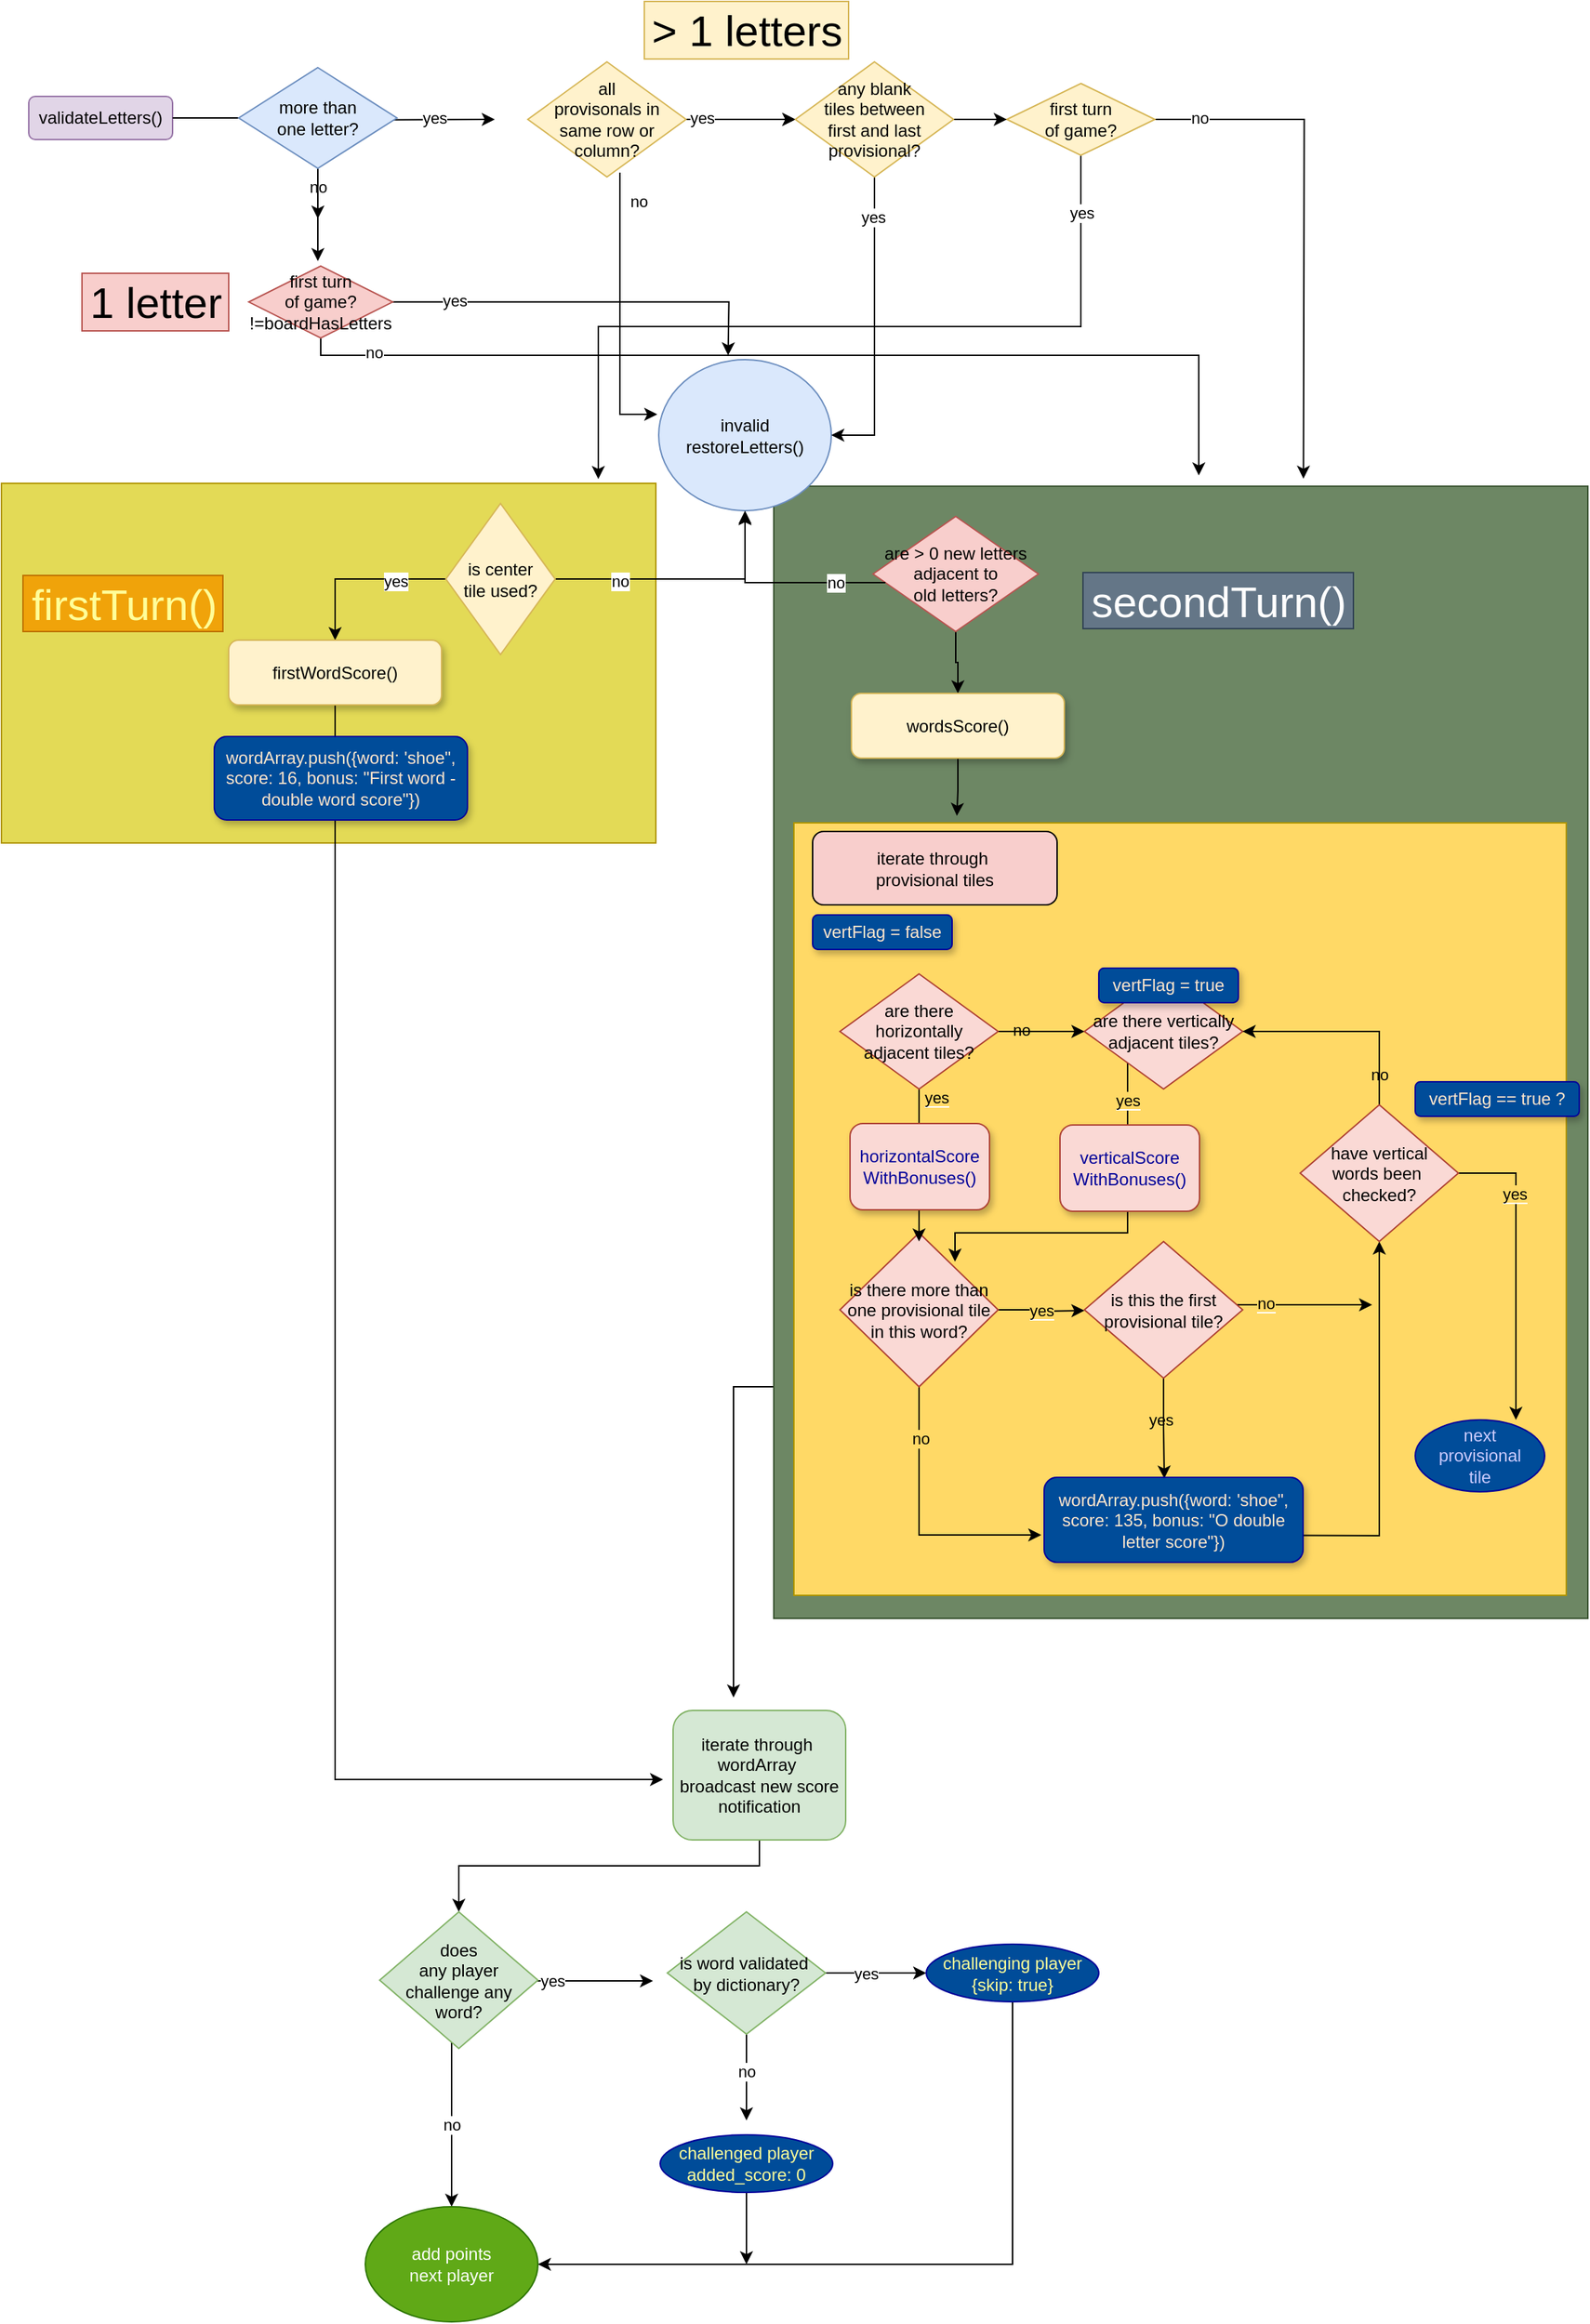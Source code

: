 <mxfile version="14.5.3" type="github">
  <diagram id="KmPHyXRd9AAnZFTOhBj1" name="Page-1">
    <mxGraphModel dx="1366" dy="1601" grid="0" gridSize="10" guides="0" tooltips="1" connect="1" arrows="1" fold="1" page="1" pageScale="1" pageWidth="690" pageHeight="980" math="0" shadow="0">
      <root>
        <mxCell id="0" />
        <mxCell id="1" parent="0" />
        <mxCell id="iAa0ijknWMUfrmJ30W93-124" style="edgeStyle=orthogonalEdgeStyle;rounded=0;orthogonalLoop=1;jettySize=auto;html=1;endArrow=classic;endFill=1;fillColor=#00FFFF;gradientColor=#9933FF;fontColor=#000099;" parent="1" source="_AxOFC-AINdAkmEs332U-23" edge="1">
          <mxGeometry relative="1" as="geometry">
            <Array as="points">
              <mxPoint x="418" y="635" />
            </Array>
            <mxPoint x="418" y="851" as="targetPoint" />
          </mxGeometry>
        </mxCell>
        <mxCell id="cBUCQeLag9bt-TqTQDcO-5" value="" style="rounded=0;whiteSpace=wrap;html=1;strokeColor=#3A5431;fontColor=#ffffff;fillColor=#6d8764;" parent="1" vertex="1">
          <mxGeometry x="446" y="9" width="566" height="787" as="geometry" />
        </mxCell>
        <mxCell id="cBUCQeLag9bt-TqTQDcO-6" value="secondTurn()" style="text;html=1;resizable=0;autosize=1;align=center;verticalAlign=middle;points=[];fillColor=#647687;strokeColor=#314354;rounded=0;fontColor=#ffffff;fontSize=30;" parent="1" vertex="1">
          <mxGeometry x="661" y="69" width="188" height="39" as="geometry" />
        </mxCell>
        <mxCell id="cBUCQeLag9bt-TqTQDcO-2" value="" style="rounded=0;whiteSpace=wrap;html=1;strokeColor=#B09500;fontColor=#ffffff;fillColor=#E3DA56;" parent="1" vertex="1">
          <mxGeometry x="-91" y="7" width="455" height="250" as="geometry" />
        </mxCell>
        <mxCell id="_AxOFC-AINdAkmEs332U-23" value="" style="whiteSpace=wrap;html=1;aspect=fixed;strokeColor=#B09500;fontColor=#ffffff;fillColor=#FFD966;glass=0;" parent="1" vertex="1">
          <mxGeometry x="460" y="243" width="537" height="537" as="geometry" />
        </mxCell>
        <mxCell id="SoHk7hT5f_enM3RVXxlu-15" value="invalid&lt;br&gt;restoreLetters()" style="ellipse;whiteSpace=wrap;html=1;fillColor=#dae8fc;strokeColor=#6c8ebf;" parent="1" vertex="1">
          <mxGeometry x="366" y="-79" width="120" height="105" as="geometry" />
        </mxCell>
        <mxCell id="j5gP4k0hpm-259DDC6v4-30" style="edgeStyle=orthogonalEdgeStyle;rounded=0;orthogonalLoop=1;jettySize=auto;html=1;" parent="1" source="SoHk7hT5f_enM3RVXxlu-22" edge="1">
          <mxGeometry relative="1" as="geometry">
            <mxPoint x="814.25" y="3.762" as="targetPoint" />
          </mxGeometry>
        </mxCell>
        <mxCell id="j5gP4k0hpm-259DDC6v4-33" value="no" style="edgeLabel;html=1;align=center;verticalAlign=middle;resizable=0;points=[];" parent="j5gP4k0hpm-259DDC6v4-30" vertex="1" connectable="0">
          <mxGeometry x="-0.826" y="1" relative="1" as="geometry">
            <mxPoint as="offset" />
          </mxGeometry>
        </mxCell>
        <mxCell id="j5gP4k0hpm-259DDC6v4-31" style="edgeStyle=orthogonalEdgeStyle;rounded=0;orthogonalLoop=1;jettySize=auto;html=1;" parent="1" source="SoHk7hT5f_enM3RVXxlu-22" edge="1">
          <mxGeometry relative="1" as="geometry">
            <mxPoint x="324" y="4" as="targetPoint" />
            <Array as="points">
              <mxPoint x="660" y="-102" />
              <mxPoint x="324" y="-102" />
            </Array>
          </mxGeometry>
        </mxCell>
        <mxCell id="j5gP4k0hpm-259DDC6v4-32" value="yes" style="edgeLabel;html=1;align=center;verticalAlign=middle;resizable=0;points=[];" parent="j5gP4k0hpm-259DDC6v4-31" vertex="1" connectable="0">
          <mxGeometry x="-0.858" relative="1" as="geometry">
            <mxPoint as="offset" />
          </mxGeometry>
        </mxCell>
        <mxCell id="SoHk7hT5f_enM3RVXxlu-22" value="first turn&lt;br&gt;of game?" style="rhombus;whiteSpace=wrap;html=1;fillColor=#fff2cc;strokeColor=#d6b656;" parent="1" vertex="1">
          <mxGeometry x="608" y="-271" width="103" height="50" as="geometry" />
        </mxCell>
        <mxCell id="j5gP4k0hpm-259DDC6v4-18" style="edgeStyle=orthogonalEdgeStyle;rounded=0;orthogonalLoop=1;jettySize=auto;html=1;entryX=0.5;entryY=0;entryDx=0;entryDy=0;" parent="1" source="SoHk7hT5f_enM3RVXxlu-11" target="iAa0ijknWMUfrmJ30W93-70" edge="1">
          <mxGeometry relative="1" as="geometry" />
        </mxCell>
        <mxCell id="j5gP4k0hpm-259DDC6v4-19" value="yes" style="edgeLabel;html=1;align=center;verticalAlign=middle;resizable=0;points=[];" parent="j5gP4k0hpm-259DDC6v4-18" vertex="1" connectable="0">
          <mxGeometry x="-0.407" y="1" relative="1" as="geometry">
            <mxPoint as="offset" />
          </mxGeometry>
        </mxCell>
        <mxCell id="ICgtY_3QxGC1QZAp6QRd-5" style="edgeStyle=orthogonalEdgeStyle;rounded=0;orthogonalLoop=1;jettySize=auto;html=1;" parent="1" source="SoHk7hT5f_enM3RVXxlu-11" edge="1">
          <mxGeometry relative="1" as="geometry">
            <mxPoint x="426" y="27" as="targetPoint" />
            <Array as="points">
              <mxPoint x="426" y="74" />
            </Array>
          </mxGeometry>
        </mxCell>
        <mxCell id="ICgtY_3QxGC1QZAp6QRd-7" value="no" style="edgeLabel;html=1;align=center;verticalAlign=middle;resizable=0;points=[];" parent="ICgtY_3QxGC1QZAp6QRd-5" vertex="1" connectable="0">
          <mxGeometry x="-0.493" y="-1" relative="1" as="geometry">
            <mxPoint as="offset" />
          </mxGeometry>
        </mxCell>
        <mxCell id="SoHk7hT5f_enM3RVXxlu-11" value="is center &lt;br&gt;tile used?" style="rhombus;whiteSpace=wrap;html=1;fillColor=#fff2cc;strokeColor=#d6b656;" parent="1" vertex="1">
          <mxGeometry x="218" y="21" width="76" height="105" as="geometry" />
        </mxCell>
        <mxCell id="ICgtY_3QxGC1QZAp6QRd-18" style="edgeStyle=orthogonalEdgeStyle;rounded=0;orthogonalLoop=1;jettySize=auto;html=1;entryX=0.5;entryY=0;entryDx=0;entryDy=0;" parent="1" source="SoHk7hT5f_enM3RVXxlu-38" target="ICgtY_3QxGC1QZAp6QRd-16" edge="1">
          <mxGeometry relative="1" as="geometry" />
        </mxCell>
        <mxCell id="SoHk7hT5f_enM3RVXxlu-38" value="are &amp;gt; 0 new letters&lt;br&gt;adjacent to &lt;br&gt;old letters?" style="rhombus;whiteSpace=wrap;html=1;fillColor=#f8cecc;strokeColor=#b85450;" parent="1" vertex="1">
          <mxGeometry x="515" y="30" width="115" height="80" as="geometry" />
        </mxCell>
        <mxCell id="_AxOFC-AINdAkmEs332U-11" value="iterate through&amp;nbsp;&lt;br&gt;provisional tiles" style="rounded=1;whiteSpace=wrap;html=1;fillColor=#f8cecc;" parent="1" vertex="1">
          <mxGeometry x="473" y="249" width="170" height="51" as="geometry" />
        </mxCell>
        <mxCell id="ICgtY_3QxGC1QZAp6QRd-20" style="edgeStyle=orthogonalEdgeStyle;rounded=0;orthogonalLoop=1;jettySize=auto;html=1;" parent="1" source="_AxOFC-AINdAkmEs332U-12" target="iAa0ijknWMUfrmJ30W93-44" edge="1">
          <mxGeometry relative="1" as="geometry">
            <Array as="points">
              <mxPoint x="436" y="968" />
              <mxPoint x="227" y="968" />
            </Array>
          </mxGeometry>
        </mxCell>
        <mxCell id="_AxOFC-AINdAkmEs332U-12" value="iterate through&amp;nbsp;&lt;br&gt;wordArray&amp;nbsp;&lt;br&gt;broadcast new score notification" style="rounded=1;whiteSpace=wrap;html=1;fillColor=#d5e8d4;strokeColor=#82b366;" parent="1" vertex="1">
          <mxGeometry x="376" y="860" width="120" height="90" as="geometry" />
        </mxCell>
        <mxCell id="_AxOFC-AINdAkmEs332U-16" value="&lt;span style=&quot;background-color: rgb(255 , 217 , 102)&quot;&gt;yes&lt;/span&gt;" style="edgeStyle=orthogonalEdgeStyle;rounded=0;orthogonalLoop=1;jettySize=auto;html=1;startArrow=none;startFill=0;endArrow=classic;endFill=1;" parent="1" source="_AxOFC-AINdAkmEs332U-14" edge="1">
          <mxGeometry relative="1" as="geometry">
            <mxPoint x="662" y="582" as="targetPoint" />
          </mxGeometry>
        </mxCell>
        <mxCell id="_AxOFC-AINdAkmEs332U-19" style="edgeStyle=orthogonalEdgeStyle;rounded=0;orthogonalLoop=1;jettySize=auto;html=1;exitX=0.5;exitY=1;exitDx=0;exitDy=0;startArrow=none;startFill=0;endArrow=classic;endFill=1;entryX=0;entryY=0.5;entryDx=0;entryDy=0;" parent="1" source="_AxOFC-AINdAkmEs332U-14" edge="1">
          <mxGeometry relative="1" as="geometry">
            <mxPoint x="632" y="738" as="targetPoint" />
            <Array as="points">
              <mxPoint x="547" y="738" />
            </Array>
          </mxGeometry>
        </mxCell>
        <mxCell id="_AxOFC-AINdAkmEs332U-20" value="no" style="edgeLabel;html=1;align=center;verticalAlign=middle;resizable=0;points=[];labelBackgroundColor=#FFD966;" parent="_AxOFC-AINdAkmEs332U-19" vertex="1" connectable="0">
          <mxGeometry x="-0.843" y="1" relative="1" as="geometry">
            <mxPoint y="21" as="offset" />
          </mxGeometry>
        </mxCell>
        <mxCell id="_AxOFC-AINdAkmEs332U-14" value="is there more than one provisional tile in this word?" style="rhombus;whiteSpace=wrap;html=1;fillColor=#fad9d5;strokeColor=#ae4132;" parent="1" vertex="1">
          <mxGeometry x="492" y="528" width="110" height="107" as="geometry" />
        </mxCell>
        <mxCell id="iAa0ijknWMUfrmJ30W93-24" style="edgeStyle=orthogonalEdgeStyle;rounded=0;orthogonalLoop=1;jettySize=auto;html=1;" parent="1" source="_AxOFC-AINdAkmEs332U-15" edge="1">
          <mxGeometry relative="1" as="geometry">
            <mxPoint x="862" y="578" as="targetPoint" />
            <Array as="points">
              <mxPoint x="812" y="578" />
              <mxPoint x="812" y="578" />
            </Array>
          </mxGeometry>
        </mxCell>
        <mxCell id="iAa0ijknWMUfrmJ30W93-25" value="&lt;span style=&quot;background-color: rgb(255 , 217 , 102)&quot;&gt;no&lt;/span&gt;" style="edgeLabel;html=1;align=center;verticalAlign=middle;resizable=0;points=[];" parent="iAa0ijknWMUfrmJ30W93-24" vertex="1" connectable="0">
          <mxGeometry x="-0.584" y="2" relative="1" as="geometry">
            <mxPoint y="1" as="offset" />
          </mxGeometry>
        </mxCell>
        <mxCell id="iAa0ijknWMUfrmJ30W93-82" style="edgeStyle=orthogonalEdgeStyle;rounded=0;orthogonalLoop=1;jettySize=auto;html=1;entryX=0.464;entryY=0.013;entryDx=0;entryDy=0;entryPerimeter=0;endArrow=classic;endFill=1;fillColor=#00FFFF;gradientColor=#9933FF;" parent="1" source="_AxOFC-AINdAkmEs332U-15" target="iAa0ijknWMUfrmJ30W93-81" edge="1">
          <mxGeometry relative="1" as="geometry" />
        </mxCell>
        <mxCell id="iAa0ijknWMUfrmJ30W93-83" value="&lt;span style=&quot;&quot;&gt;yes&lt;/span&gt;" style="edgeLabel;html=1;align=center;verticalAlign=middle;resizable=0;points=[];labelBackgroundColor=none;" parent="iAa0ijknWMUfrmJ30W93-82" vertex="1" connectable="0">
          <mxGeometry x="-0.153" y="-2" relative="1" as="geometry">
            <mxPoint y="-1" as="offset" />
          </mxGeometry>
        </mxCell>
        <mxCell id="_AxOFC-AINdAkmEs332U-15" value="is this the first provisional tile?" style="rhombus;whiteSpace=wrap;html=1;fillColor=#fad9d5;strokeColor=#ae4132;" parent="1" vertex="1">
          <mxGeometry x="662" y="534" width="110" height="95" as="geometry" />
        </mxCell>
        <mxCell id="iAa0ijknWMUfrmJ30W93-33" style="edgeStyle=orthogonalEdgeStyle;rounded=0;orthogonalLoop=1;jettySize=auto;html=1;endArrow=classic;endFill=1;" parent="1" target="iAa0ijknWMUfrmJ30W93-26" edge="1">
          <mxGeometry relative="1" as="geometry">
            <mxPoint x="752" y="738" as="sourcePoint" />
          </mxGeometry>
        </mxCell>
        <mxCell id="iAa0ijknWMUfrmJ30W93-11" value="&lt;span style=&quot;background-color: rgb(255 , 217 , 102)&quot;&gt;yes&lt;/span&gt;" style="edgeStyle=orthogonalEdgeStyle;rounded=0;orthogonalLoop=1;jettySize=auto;html=1;entryX=0.5;entryY=0;entryDx=0;entryDy=0;" parent="1" edge="1">
          <mxGeometry x="-0.212" y="12" relative="1" as="geometry">
            <mxPoint x="520" y="395.998" as="sourcePoint" />
            <mxPoint x="547" y="534" as="targetPoint" />
            <Array as="points">
              <mxPoint x="547" y="396" />
            </Array>
            <mxPoint as="offset" />
          </mxGeometry>
        </mxCell>
        <mxCell id="iAa0ijknWMUfrmJ30W93-13" style="edgeStyle=orthogonalEdgeStyle;rounded=0;orthogonalLoop=1;jettySize=auto;html=1;entryX=0;entryY=0.5;entryDx=0;entryDy=0;" parent="1" source="iAa0ijknWMUfrmJ30W93-10" target="iAa0ijknWMUfrmJ30W93-12" edge="1">
          <mxGeometry relative="1" as="geometry" />
        </mxCell>
        <mxCell id="iAa0ijknWMUfrmJ30W93-14" value="&lt;span style=&quot;&quot;&gt;no&lt;/span&gt;" style="edgeLabel;html=1;align=center;verticalAlign=middle;resizable=0;points=[];labelBackgroundColor=none;" parent="iAa0ijknWMUfrmJ30W93-13" vertex="1" connectable="0">
          <mxGeometry x="-0.467" y="1" relative="1" as="geometry">
            <mxPoint as="offset" />
          </mxGeometry>
        </mxCell>
        <mxCell id="iAa0ijknWMUfrmJ30W93-10" value="are there horizontally adjacent tiles?" style="rhombus;whiteSpace=wrap;html=1;fillColor=#fad9d5;strokeColor=#ae4132;" parent="1" vertex="1">
          <mxGeometry x="492" y="348" width="110" height="80" as="geometry" />
        </mxCell>
        <mxCell id="iAa0ijknWMUfrmJ30W93-21" style="edgeStyle=orthogonalEdgeStyle;rounded=0;orthogonalLoop=1;jettySize=auto;html=1;" parent="1" source="iAa0ijknWMUfrmJ30W93-12" edge="1">
          <mxGeometry relative="1" as="geometry">
            <mxPoint x="572" y="548" as="targetPoint" />
            <Array as="points">
              <mxPoint x="692" y="528" />
              <mxPoint x="572" y="528" />
            </Array>
          </mxGeometry>
        </mxCell>
        <mxCell id="iAa0ijknWMUfrmJ30W93-22" value="&lt;span style=&quot;background-color: rgb(255 , 217 , 102)&quot;&gt;yes&lt;/span&gt;" style="edgeLabel;html=1;align=center;verticalAlign=middle;resizable=0;points=[];" parent="iAa0ijknWMUfrmJ30W93-21" vertex="1" connectable="0">
          <mxGeometry x="-0.622" relative="1" as="geometry">
            <mxPoint y="-23" as="offset" />
          </mxGeometry>
        </mxCell>
        <mxCell id="iAa0ijknWMUfrmJ30W93-12" value="are there vertically adjacent tiles?" style="rhombus;whiteSpace=wrap;html=1;fillColor=#fad9d5;strokeColor=#ae4132;" parent="1" vertex="1">
          <mxGeometry x="662" y="348" width="110" height="80" as="geometry" />
        </mxCell>
        <mxCell id="iAa0ijknWMUfrmJ30W93-30" style="edgeStyle=orthogonalEdgeStyle;rounded=0;orthogonalLoop=1;jettySize=auto;html=1;endArrow=classic;endFill=1;entryX=1;entryY=0.5;entryDx=0;entryDy=0;" parent="1" source="iAa0ijknWMUfrmJ30W93-26" target="iAa0ijknWMUfrmJ30W93-12" edge="1">
          <mxGeometry relative="1" as="geometry">
            <mxPoint x="762" y="378" as="targetPoint" />
            <Array as="points">
              <mxPoint x="867" y="388" />
            </Array>
          </mxGeometry>
        </mxCell>
        <mxCell id="iAa0ijknWMUfrmJ30W93-32" value="&lt;span style=&quot;&quot;&gt;no&lt;/span&gt;" style="edgeLabel;html=1;align=center;verticalAlign=middle;resizable=0;points=[];labelBackgroundColor=none;" parent="iAa0ijknWMUfrmJ30W93-30" vertex="1" connectable="0">
          <mxGeometry x="-0.93" relative="1" as="geometry">
            <mxPoint y="-16" as="offset" />
          </mxGeometry>
        </mxCell>
        <mxCell id="iAa0ijknWMUfrmJ30W93-39" style="edgeStyle=orthogonalEdgeStyle;rounded=0;orthogonalLoop=1;jettySize=auto;html=1;endArrow=classic;endFill=1;fillColor=#00FFFF;gradientColor=#9933FF;" parent="1" source="iAa0ijknWMUfrmJ30W93-26" edge="1">
          <mxGeometry relative="1" as="geometry">
            <mxPoint x="962" y="658" as="targetPoint" />
            <Array as="points">
              <mxPoint x="962" y="487" />
            </Array>
          </mxGeometry>
        </mxCell>
        <mxCell id="iAa0ijknWMUfrmJ30W93-42" value="&lt;span style=&quot;background-color: rgb(255 , 217 , 102)&quot;&gt;yes&lt;/span&gt;" style="edgeLabel;html=1;align=center;verticalAlign=middle;resizable=0;points=[];" parent="iAa0ijknWMUfrmJ30W93-39" vertex="1" connectable="0">
          <mxGeometry x="-0.483" y="-1" relative="1" as="geometry">
            <mxPoint as="offset" />
          </mxGeometry>
        </mxCell>
        <mxCell id="iAa0ijknWMUfrmJ30W93-26" value="have vertical&lt;br&gt;words been&amp;nbsp;&lt;br&gt;checked?" style="rhombus;whiteSpace=wrap;html=1;fillColor=#fad9d5;strokeColor=#ae4132;" parent="1" vertex="1">
          <mxGeometry x="812" y="439" width="110" height="95" as="geometry" />
        </mxCell>
        <mxCell id="iAa0ijknWMUfrmJ30W93-41" value="&lt;font color=&quot;#ccccff&quot;&gt;next &lt;br&gt;provisional &lt;br&gt;tile&lt;/font&gt;" style="ellipse;whiteSpace=wrap;html=1;fontColor=#ffffff;strokeColor=#000099;fillColor=#004C99;" parent="1" vertex="1">
          <mxGeometry x="892" y="658" width="90" height="50" as="geometry" />
        </mxCell>
        <mxCell id="iAa0ijknWMUfrmJ30W93-45" value="yes" style="edgeStyle=orthogonalEdgeStyle;rounded=0;orthogonalLoop=1;jettySize=auto;html=1;endArrow=classic;endFill=1;fillColor=#00FFFF;gradientColor=#9933FF;" parent="1" edge="1">
          <mxGeometry relative="1" as="geometry">
            <mxPoint x="362" y="1048" as="targetPoint" />
            <mxPoint x="222" y="1048" as="sourcePoint" />
            <Array as="points">
              <mxPoint x="272" y="1048" />
              <mxPoint x="272" y="1048" />
            </Array>
          </mxGeometry>
        </mxCell>
        <mxCell id="iAa0ijknWMUfrmJ30W93-46" value="no" style="edgeStyle=orthogonalEdgeStyle;rounded=0;orthogonalLoop=1;jettySize=auto;html=1;endArrow=classic;endFill=1;fillColor=#00FFFF;gradientColor=#9933FF;entryX=0.5;entryY=0;entryDx=0;entryDy=0;" parent="1" source="iAa0ijknWMUfrmJ30W93-44" target="iAa0ijknWMUfrmJ30W93-58" edge="1">
          <mxGeometry relative="1" as="geometry">
            <mxPoint x="226" y="1175" as="targetPoint" />
            <Array as="points">
              <mxPoint x="222" y="1174" />
              <mxPoint x="222" y="1174" />
            </Array>
          </mxGeometry>
        </mxCell>
        <mxCell id="iAa0ijknWMUfrmJ30W93-44" value="does &lt;br&gt;any player challenge any word?" style="rhombus;whiteSpace=wrap;html=1;fillColor=#d5e8d4;strokeColor=#82b366;" parent="1" vertex="1">
          <mxGeometry x="172" y="1000" width="110" height="95" as="geometry" />
        </mxCell>
        <mxCell id="iAa0ijknWMUfrmJ30W93-61" style="edgeStyle=orthogonalEdgeStyle;rounded=0;orthogonalLoop=1;jettySize=auto;html=1;exitX=0.5;exitY=1;exitDx=0;exitDy=0;endArrow=classic;endFill=1;fillColor=#00FFFF;gradientColor=#9933FF;" parent="1" source="iAa0ijknWMUfrmJ30W93-49" edge="1">
          <mxGeometry relative="1" as="geometry">
            <mxPoint x="427" y="1245" as="targetPoint" />
          </mxGeometry>
        </mxCell>
        <mxCell id="iAa0ijknWMUfrmJ30W93-49" value="&lt;font color=&quot;#ffff99&quot;&gt;challenged player added_score: 0&lt;/font&gt;" style="ellipse;whiteSpace=wrap;html=1;glass=0;strokeColor=#000099;fillColor=#004C99;" parent="1" vertex="1">
          <mxGeometry x="367" y="1155" width="120" height="40" as="geometry" />
        </mxCell>
        <mxCell id="iAa0ijknWMUfrmJ30W93-52" style="edgeStyle=orthogonalEdgeStyle;rounded=0;orthogonalLoop=1;jettySize=auto;html=1;endArrow=classic;endFill=1;fillColor=#00FFFF;gradientColor=#9933FF;" parent="1" source="iAa0ijknWMUfrmJ30W93-50" edge="1">
          <mxGeometry relative="1" as="geometry">
            <mxPoint x="427" y="1145" as="targetPoint" />
          </mxGeometry>
        </mxCell>
        <mxCell id="iAa0ijknWMUfrmJ30W93-57" value="no" style="edgeLabel;html=1;align=center;verticalAlign=middle;resizable=0;points=[];" parent="iAa0ijknWMUfrmJ30W93-52" vertex="1" connectable="0">
          <mxGeometry x="-0.163" relative="1" as="geometry">
            <mxPoint as="offset" />
          </mxGeometry>
        </mxCell>
        <mxCell id="iAa0ijknWMUfrmJ30W93-55" style="edgeStyle=orthogonalEdgeStyle;rounded=0;orthogonalLoop=1;jettySize=auto;html=1;exitX=1;exitY=0.5;exitDx=0;exitDy=0;entryX=0;entryY=0.5;entryDx=0;entryDy=0;endArrow=classic;endFill=1;fillColor=#00FFFF;gradientColor=#9933FF;" parent="1" source="iAa0ijknWMUfrmJ30W93-50" target="iAa0ijknWMUfrmJ30W93-53" edge="1">
          <mxGeometry relative="1" as="geometry" />
        </mxCell>
        <mxCell id="iAa0ijknWMUfrmJ30W93-56" value="yes" style="edgeLabel;html=1;align=center;verticalAlign=middle;resizable=0;points=[];" parent="iAa0ijknWMUfrmJ30W93-55" vertex="1" connectable="0">
          <mxGeometry x="-0.219" y="-2" relative="1" as="geometry">
            <mxPoint y="-2" as="offset" />
          </mxGeometry>
        </mxCell>
        <mxCell id="iAa0ijknWMUfrmJ30W93-50" value="is word validated&amp;nbsp;&lt;br&gt;by dictionary?" style="rhombus;whiteSpace=wrap;html=1;fillColor=#d5e8d4;strokeColor=#82b366;" parent="1" vertex="1">
          <mxGeometry x="372" y="1000" width="110" height="85" as="geometry" />
        </mxCell>
        <mxCell id="iAa0ijknWMUfrmJ30W93-60" style="edgeStyle=orthogonalEdgeStyle;rounded=0;orthogonalLoop=1;jettySize=auto;html=1;exitX=0.5;exitY=1;exitDx=0;exitDy=0;entryX=1;entryY=0.5;entryDx=0;entryDy=0;endArrow=classic;endFill=1;fillColor=#00FFFF;gradientColor=#9933FF;" parent="1" source="iAa0ijknWMUfrmJ30W93-53" target="iAa0ijknWMUfrmJ30W93-58" edge="1">
          <mxGeometry relative="1" as="geometry" />
        </mxCell>
        <mxCell id="iAa0ijknWMUfrmJ30W93-53" value="&lt;font color=&quot;#ffff99&quot;&gt;challenging player {skip: true}&lt;/font&gt;" style="ellipse;whiteSpace=wrap;html=1;glass=0;strokeColor=#000099;fillColor=#004C99;" parent="1" vertex="1">
          <mxGeometry x="552" y="1022.5" width="120" height="40" as="geometry" />
        </mxCell>
        <mxCell id="iAa0ijknWMUfrmJ30W93-58" value="add points&lt;br&gt;next player" style="ellipse;whiteSpace=wrap;html=1;glass=0;strokeColor=#2D7600;fillColor=#60a917;fontColor=#ffffff;" parent="1" vertex="1">
          <mxGeometry x="162" y="1205" width="120" height="80" as="geometry" />
        </mxCell>
        <mxCell id="iAa0ijknWMUfrmJ30W93-63" style="edgeStyle=orthogonalEdgeStyle;rounded=0;orthogonalLoop=1;jettySize=auto;html=1;endArrow=classic;endFill=1;fillColor=#00FFFF;gradientColor=#9933FF;" parent="1" edge="1">
          <mxGeometry relative="1" as="geometry">
            <mxPoint x="365" y="-41" as="targetPoint" />
            <mxPoint x="339" y="-208.999" as="sourcePoint" />
            <Array as="points">
              <mxPoint x="339" y="-41.09" />
            </Array>
          </mxGeometry>
        </mxCell>
        <mxCell id="j5gP4k0hpm-259DDC6v4-14" value="no" style="edgeLabel;html=1;align=center;verticalAlign=middle;resizable=0;points=[];" parent="iAa0ijknWMUfrmJ30W93-63" vertex="1" connectable="0">
          <mxGeometry x="-0.89" y="-1" relative="1" as="geometry">
            <mxPoint x="15" y="-60.09" as="offset" />
          </mxGeometry>
        </mxCell>
        <mxCell id="j5gP4k0hpm-259DDC6v4-7" value="no" style="edgeLabel;html=1;align=center;verticalAlign=middle;resizable=0;points=[];labelBackgroundColor=#FFFFFF;" parent="iAa0ijknWMUfrmJ30W93-63" vertex="1" connectable="0">
          <mxGeometry x="-0.374" y="1" relative="1" as="geometry">
            <mxPoint x="12" y="-40.27" as="offset" />
          </mxGeometry>
        </mxCell>
        <mxCell id="iAa0ijknWMUfrmJ30W93-62" value="validateLetters()" style="rounded=1;whiteSpace=wrap;html=1;fillColor=#e1d5e7;strokeColor=#9673a6;" parent="1" vertex="1">
          <mxGeometry x="-72" y="-262" width="100" height="30" as="geometry" />
        </mxCell>
        <mxCell id="iAa0ijknWMUfrmJ30W93-122" style="edgeStyle=orthogonalEdgeStyle;rounded=0;orthogonalLoop=1;jettySize=auto;html=1;endArrow=classic;endFill=1;fillColor=#00FFFF;gradientColor=#9933FF;fontColor=#000099;" parent="1" source="iAa0ijknWMUfrmJ30W93-70" edge="1">
          <mxGeometry relative="1" as="geometry">
            <mxPoint x="369" y="908" as="targetPoint" />
            <Array as="points">
              <mxPoint x="141" y="908" />
            </Array>
          </mxGeometry>
        </mxCell>
        <mxCell id="iAa0ijknWMUfrmJ30W93-70" value="&lt;font&gt;firstWordScore()&lt;/font&gt;" style="rounded=1;whiteSpace=wrap;html=1;shadow=1;glass=0;sketch=0;strokeColor=#d6b656;fillColor=#fff2cc;" parent="1" vertex="1">
          <mxGeometry x="67" y="116" width="148" height="45" as="geometry" />
        </mxCell>
        <mxCell id="iAa0ijknWMUfrmJ30W93-81" value="&lt;font color=&quot;#ffe6cc&quot;&gt;wordArray.push({word: &#39;shoe&quot;, score: 135, bonus: &quot;O double letter score&quot;})&lt;/font&gt;" style="rounded=1;whiteSpace=wrap;html=1;shadow=1;glass=0;sketch=0;strokeColor=#000099;fillColor=#004C99;" parent="1" vertex="1">
          <mxGeometry x="634" y="698" width="180" height="59" as="geometry" />
        </mxCell>
        <mxCell id="iAa0ijknWMUfrmJ30W93-84" value="&lt;font&gt;horizontalScore&lt;br&gt;WithBonuses()&lt;/font&gt;" style="rounded=1;whiteSpace=wrap;html=1;shadow=1;glass=0;sketch=0;strokeColor=#ae4132;fillColor=#fad9d5;fontColor=#000099;" parent="1" vertex="1">
          <mxGeometry x="499" y="452" width="97" height="60" as="geometry" />
        </mxCell>
        <mxCell id="iAa0ijknWMUfrmJ30W93-85" value="&lt;font&gt;verticalScore&lt;br&gt;WithBonuses()&lt;/font&gt;" style="rounded=1;whiteSpace=wrap;html=1;shadow=1;glass=0;sketch=0;strokeColor=#ae4132;fillColor=#fad9d5;fontColor=#000099;" parent="1" vertex="1">
          <mxGeometry x="645" y="453" width="97" height="60" as="geometry" />
        </mxCell>
        <mxCell id="iAa0ijknWMUfrmJ30W93-89" value="&lt;font color=&quot;#ffe6cc&quot;&gt;wordArray.push({word: &#39;shoe&quot;, score: 16, bonus: &quot;First word - double word score&quot;})&lt;/font&gt;" style="rounded=1;whiteSpace=wrap;html=1;shadow=1;glass=0;sketch=0;strokeColor=#000099;fillColor=#004C99;" parent="1" vertex="1">
          <mxGeometry x="57" y="183" width="176" height="58" as="geometry" />
        </mxCell>
        <mxCell id="iAa0ijknWMUfrmJ30W93-97" value="&lt;font color=&quot;#ffe6cc&quot;&gt;vertFlag = true&lt;/font&gt;" style="rounded=1;whiteSpace=wrap;html=1;shadow=1;glass=0;sketch=0;strokeColor=#000099;fillColor=#004C99;" parent="1" vertex="1">
          <mxGeometry x="672" y="344" width="97" height="24" as="geometry" />
        </mxCell>
        <mxCell id="iAa0ijknWMUfrmJ30W93-99" value="&lt;font color=&quot;#ffe6cc&quot;&gt;vertFlag = false&lt;/font&gt;" style="rounded=1;whiteSpace=wrap;html=1;shadow=1;glass=0;sketch=0;strokeColor=#000099;fillColor=#004C99;" parent="1" vertex="1">
          <mxGeometry x="473" y="307" width="97" height="24" as="geometry" />
        </mxCell>
        <mxCell id="iAa0ijknWMUfrmJ30W93-100" value="&lt;font color=&quot;#ffe6cc&quot;&gt;vertFlag == true ?&lt;/font&gt;" style="rounded=1;whiteSpace=wrap;html=1;shadow=1;glass=0;sketch=0;strokeColor=#000099;fillColor=#004C99;" parent="1" vertex="1">
          <mxGeometry x="892" y="423" width="114" height="24" as="geometry" />
        </mxCell>
        <mxCell id="iAa0ijknWMUfrmJ30W93-101" style="edgeStyle=orthogonalEdgeStyle;rounded=0;orthogonalLoop=1;jettySize=auto;html=1;exitX=0.5;exitY=1;exitDx=0;exitDy=0;endArrow=classic;endFill=1;fillColor=#00FFFF;gradientColor=#9933FF;fontColor=#000099;" parent="1" source="_AxOFC-AINdAkmEs332U-23" target="_AxOFC-AINdAkmEs332U-23" edge="1">
          <mxGeometry relative="1" as="geometry" />
        </mxCell>
        <mxCell id="iAa0ijknWMUfrmJ30W93-102" style="edgeStyle=orthogonalEdgeStyle;rounded=0;orthogonalLoop=1;jettySize=auto;html=1;exitX=0.5;exitY=1;exitDx=0;exitDy=0;endArrow=classic;endFill=1;fillColor=#00FFFF;gradientColor=#9933FF;fontColor=#000099;" parent="1" source="_AxOFC-AINdAkmEs332U-23" target="_AxOFC-AINdAkmEs332U-23" edge="1">
          <mxGeometry relative="1" as="geometry" />
        </mxCell>
        <mxCell id="cBUCQeLag9bt-TqTQDcO-3" value="firstTurn()" style="text;html=1;resizable=0;autosize=1;align=center;verticalAlign=middle;points=[];fillColor=#f0a30a;strokeColor=#BD7000;rounded=0;fontColor=#FFFF99;fontSize=30;" parent="1" vertex="1">
          <mxGeometry x="-76" y="71" width="139" height="39" as="geometry" />
        </mxCell>
        <mxCell id="cBUCQeLag9bt-TqTQDcO-8" style="edgeStyle=orthogonalEdgeStyle;rounded=0;orthogonalLoop=1;jettySize=auto;html=1;exitX=0.5;exitY=1;exitDx=0;exitDy=0;fontSize=30;fontColor=#FFFF99;" parent="1" source="cBUCQeLag9bt-TqTQDcO-5" target="cBUCQeLag9bt-TqTQDcO-5" edge="1">
          <mxGeometry relative="1" as="geometry" />
        </mxCell>
        <mxCell id="j5gP4k0hpm-259DDC6v4-8" style="edgeStyle=orthogonalEdgeStyle;rounded=0;orthogonalLoop=1;jettySize=auto;html=1;" parent="1" source="a0S-27R4YYvynodJsr7F-2" target="j5gP4k0hpm-259DDC6v4-6" edge="1">
          <mxGeometry relative="1" as="geometry" />
        </mxCell>
        <mxCell id="j5gP4k0hpm-259DDC6v4-15" value="" style="edgeStyle=orthogonalEdgeStyle;rounded=0;orthogonalLoop=1;jettySize=auto;html=1;" parent="1" source="a0S-27R4YYvynodJsr7F-2" target="j5gP4k0hpm-259DDC6v4-6" edge="1">
          <mxGeometry relative="1" as="geometry" />
        </mxCell>
        <mxCell id="j5gP4k0hpm-259DDC6v4-16" value="yes" style="edgeLabel;html=1;align=center;verticalAlign=middle;resizable=0;points=[];" parent="j5gP4k0hpm-259DDC6v4-15" vertex="1" connectable="0">
          <mxGeometry x="-0.718" y="1" relative="1" as="geometry">
            <mxPoint as="offset" />
          </mxGeometry>
        </mxCell>
        <mxCell id="a0S-27R4YYvynodJsr7F-2" value="all &lt;br&gt;provisonals in &lt;br&gt;same row or column?" style="rhombus;whiteSpace=wrap;html=1;fillColor=#fff2cc;strokeColor=#d6b656;" parent="1" vertex="1">
          <mxGeometry x="275" y="-286" width="110" height="80" as="geometry" />
        </mxCell>
        <mxCell id="a0S-27R4YYvynodJsr7F-3" style="edgeStyle=orthogonalEdgeStyle;rounded=0;orthogonalLoop=1;jettySize=auto;html=1;endArrow=classic;endFill=1;fillColor=#00FFFF;gradientColor=#9933FF;" parent="1" source="iAa0ijknWMUfrmJ30W93-62" edge="1">
          <mxGeometry relative="1" as="geometry">
            <mxPoint x="252" y="-246" as="targetPoint" />
            <mxPoint x="28" y="-247" as="sourcePoint" />
          </mxGeometry>
        </mxCell>
        <mxCell id="j5gP4k0hpm-259DDC6v4-3" value="yes" style="edgeLabel;html=1;align=center;verticalAlign=middle;resizable=0;points=[];" parent="a0S-27R4YYvynodJsr7F-3" vertex="1" connectable="0">
          <mxGeometry x="0.786" y="-2" relative="1" as="geometry">
            <mxPoint x="-18" y="-3" as="offset" />
          </mxGeometry>
        </mxCell>
        <mxCell id="ICgtY_3QxGC1QZAp6QRd-1" style="edgeStyle=orthogonalEdgeStyle;rounded=0;orthogonalLoop=1;jettySize=auto;html=1;" parent="1" source="a0S-27R4YYvynodJsr7F-4" edge="1">
          <mxGeometry relative="1" as="geometry">
            <mxPoint x="414.25" y="-81.988" as="targetPoint" />
          </mxGeometry>
        </mxCell>
        <mxCell id="ICgtY_3QxGC1QZAp6QRd-8" value="yes" style="edgeLabel;html=1;align=center;verticalAlign=middle;resizable=0;points=[];" parent="ICgtY_3QxGC1QZAp6QRd-1" vertex="1" connectable="0">
          <mxGeometry x="-0.685" y="1" relative="1" as="geometry">
            <mxPoint as="offset" />
          </mxGeometry>
        </mxCell>
        <mxCell id="ICgtY_3QxGC1QZAp6QRd-22" style="edgeStyle=orthogonalEdgeStyle;rounded=0;orthogonalLoop=1;jettySize=auto;html=1;exitX=0.5;exitY=1;exitDx=0;exitDy=0;" parent="1" source="a0S-27R4YYvynodJsr7F-4" edge="1">
          <mxGeometry relative="1" as="geometry">
            <mxPoint x="741.516" y="1.512" as="targetPoint" />
            <Array as="points">
              <mxPoint x="131" y="-82" />
              <mxPoint x="742" y="-82" />
            </Array>
          </mxGeometry>
        </mxCell>
        <mxCell id="ICgtY_3QxGC1QZAp6QRd-23" value="no" style="edgeLabel;html=1;align=center;verticalAlign=middle;resizable=0;points=[];" parent="ICgtY_3QxGC1QZAp6QRd-22" vertex="1" connectable="0">
          <mxGeometry x="-0.862" y="2" relative="1" as="geometry">
            <mxPoint as="offset" />
          </mxGeometry>
        </mxCell>
        <mxCell id="a0S-27R4YYvynodJsr7F-4" value="first turn&lt;br&gt;of game? &lt;br&gt;!=boardHasLetters" style="rhombus;whiteSpace=wrap;html=1;fillColor=#f8cecc;strokeColor=#b85450;" parent="1" vertex="1">
          <mxGeometry x="81" y="-144.09" width="100" height="50" as="geometry" />
        </mxCell>
        <mxCell id="j5gP4k0hpm-259DDC6v4-1" style="edgeStyle=orthogonalEdgeStyle;rounded=0;orthogonalLoop=1;jettySize=auto;html=1;exitX=0.5;exitY=1;exitDx=0;exitDy=0;" parent="1" source="a0S-27R4YYvynodJsr7F-1" edge="1">
          <mxGeometry relative="1" as="geometry">
            <mxPoint x="129" y="-177" as="targetPoint" />
          </mxGeometry>
        </mxCell>
        <mxCell id="j5gP4k0hpm-259DDC6v4-2" value="no" style="edgeLabel;html=1;align=center;verticalAlign=middle;resizable=0;points=[];" parent="j5gP4k0hpm-259DDC6v4-1" vertex="1" connectable="0">
          <mxGeometry x="-0.297" relative="1" as="geometry">
            <mxPoint as="offset" />
          </mxGeometry>
        </mxCell>
        <mxCell id="ICgtY_3QxGC1QZAp6QRd-4" style="edgeStyle=orthogonalEdgeStyle;rounded=0;orthogonalLoop=1;jettySize=auto;html=1;" parent="1" source="a0S-27R4YYvynodJsr7F-1" edge="1">
          <mxGeometry relative="1" as="geometry">
            <mxPoint x="129" y="-147.488" as="targetPoint" />
          </mxGeometry>
        </mxCell>
        <mxCell id="a0S-27R4YYvynodJsr7F-1" value="more than &lt;br&gt;one letter?" style="rhombus;whiteSpace=wrap;html=1;fillColor=#dae8fc;strokeColor=#6c8ebf;" parent="1" vertex="1">
          <mxGeometry x="74" y="-282" width="110" height="70" as="geometry" />
        </mxCell>
        <mxCell id="j5gP4k0hpm-259DDC6v4-9" style="edgeStyle=orthogonalEdgeStyle;rounded=0;orthogonalLoop=1;jettySize=auto;html=1;entryX=0;entryY=0.5;entryDx=0;entryDy=0;" parent="1" source="j5gP4k0hpm-259DDC6v4-6" target="SoHk7hT5f_enM3RVXxlu-22" edge="1">
          <mxGeometry relative="1" as="geometry" />
        </mxCell>
        <mxCell id="j5gP4k0hpm-259DDC6v4-29" style="edgeStyle=orthogonalEdgeStyle;rounded=0;orthogonalLoop=1;jettySize=auto;html=1;entryX=1;entryY=0.5;entryDx=0;entryDy=0;" parent="1" source="j5gP4k0hpm-259DDC6v4-6" target="SoHk7hT5f_enM3RVXxlu-15" edge="1">
          <mxGeometry relative="1" as="geometry">
            <mxPoint x="526" y="-55" as="targetPoint" />
          </mxGeometry>
        </mxCell>
        <mxCell id="j5gP4k0hpm-259DDC6v4-34" value="yes" style="edgeLabel;html=1;align=center;verticalAlign=middle;resizable=0;points=[];" parent="j5gP4k0hpm-259DDC6v4-29" vertex="1" connectable="0">
          <mxGeometry x="-0.733" y="-1" relative="1" as="geometry">
            <mxPoint as="offset" />
          </mxGeometry>
        </mxCell>
        <mxCell id="j5gP4k0hpm-259DDC6v4-6" value="any blank &lt;br&gt;tiles between &lt;br&gt;first and last provisional?" style="rhombus;whiteSpace=wrap;html=1;fillColor=#fff2cc;strokeColor=#d6b656;" parent="1" vertex="1">
          <mxGeometry x="461" y="-286" width="110" height="80" as="geometry" />
        </mxCell>
        <mxCell id="j5gP4k0hpm-259DDC6v4-22" value="&amp;gt; 1 letters" style="text;html=1;resizable=0;autosize=1;align=center;verticalAlign=middle;points=[];fillColor=#fff2cc;strokeColor=#d6b656;rounded=0;fontSize=30;" parent="1" vertex="1">
          <mxGeometry x="356" y="-328" width="142" height="40" as="geometry" />
        </mxCell>
        <mxCell id="j5gP4k0hpm-259DDC6v4-23" value="1 letter" style="text;html=1;resizable=0;autosize=1;align=center;verticalAlign=middle;points=[];fillColor=#f8cecc;strokeColor=#b85450;rounded=0;fontSize=30;" parent="1" vertex="1">
          <mxGeometry x="-35" y="-139" width="102" height="40" as="geometry" />
        </mxCell>
        <mxCell id="ICgtY_3QxGC1QZAp6QRd-11" style="edgeStyle=orthogonalEdgeStyle;rounded=0;orthogonalLoop=1;jettySize=auto;html=1;" parent="1" source="SoHk7hT5f_enM3RVXxlu-38" target="SoHk7hT5f_enM3RVXxlu-15" edge="1">
          <mxGeometry relative="1" as="geometry">
            <Array as="points">
              <mxPoint x="426" y="76" />
            </Array>
          </mxGeometry>
        </mxCell>
        <mxCell id="ICgtY_3QxGC1QZAp6QRd-12" value="no" style="edgeLabel;html=1;align=center;verticalAlign=middle;resizable=0;points=[];" parent="ICgtY_3QxGC1QZAp6QRd-11" vertex="1" connectable="0">
          <mxGeometry x="-0.532" relative="1" as="geometry">
            <mxPoint as="offset" />
          </mxGeometry>
        </mxCell>
        <mxCell id="ICgtY_3QxGC1QZAp6QRd-19" style="edgeStyle=orthogonalEdgeStyle;rounded=0;orthogonalLoop=1;jettySize=auto;html=1;exitX=0.5;exitY=1;exitDx=0;exitDy=0;entryX=0.211;entryY=-0.009;entryDx=0;entryDy=0;entryPerimeter=0;" parent="1" source="ICgtY_3QxGC1QZAp6QRd-16" target="_AxOFC-AINdAkmEs332U-23" edge="1">
          <mxGeometry relative="1" as="geometry" />
        </mxCell>
        <mxCell id="ICgtY_3QxGC1QZAp6QRd-16" value="&lt;font&gt;wordsScore()&lt;/font&gt;" style="rounded=1;whiteSpace=wrap;html=1;shadow=1;glass=0;sketch=0;strokeColor=#d6b656;fillColor=#fff2cc;" parent="1" vertex="1">
          <mxGeometry x="500" y="153" width="148" height="45" as="geometry" />
        </mxCell>
        <mxCell id="ICgtY_3QxGC1QZAp6QRd-24" style="edgeStyle=orthogonalEdgeStyle;rounded=0;orthogonalLoop=1;jettySize=auto;html=1;exitX=0.5;exitY=1;exitDx=0;exitDy=0;" parent="1" source="iAa0ijknWMUfrmJ30W93-99" target="iAa0ijknWMUfrmJ30W93-99" edge="1">
          <mxGeometry relative="1" as="geometry" />
        </mxCell>
      </root>
    </mxGraphModel>
  </diagram>
</mxfile>
